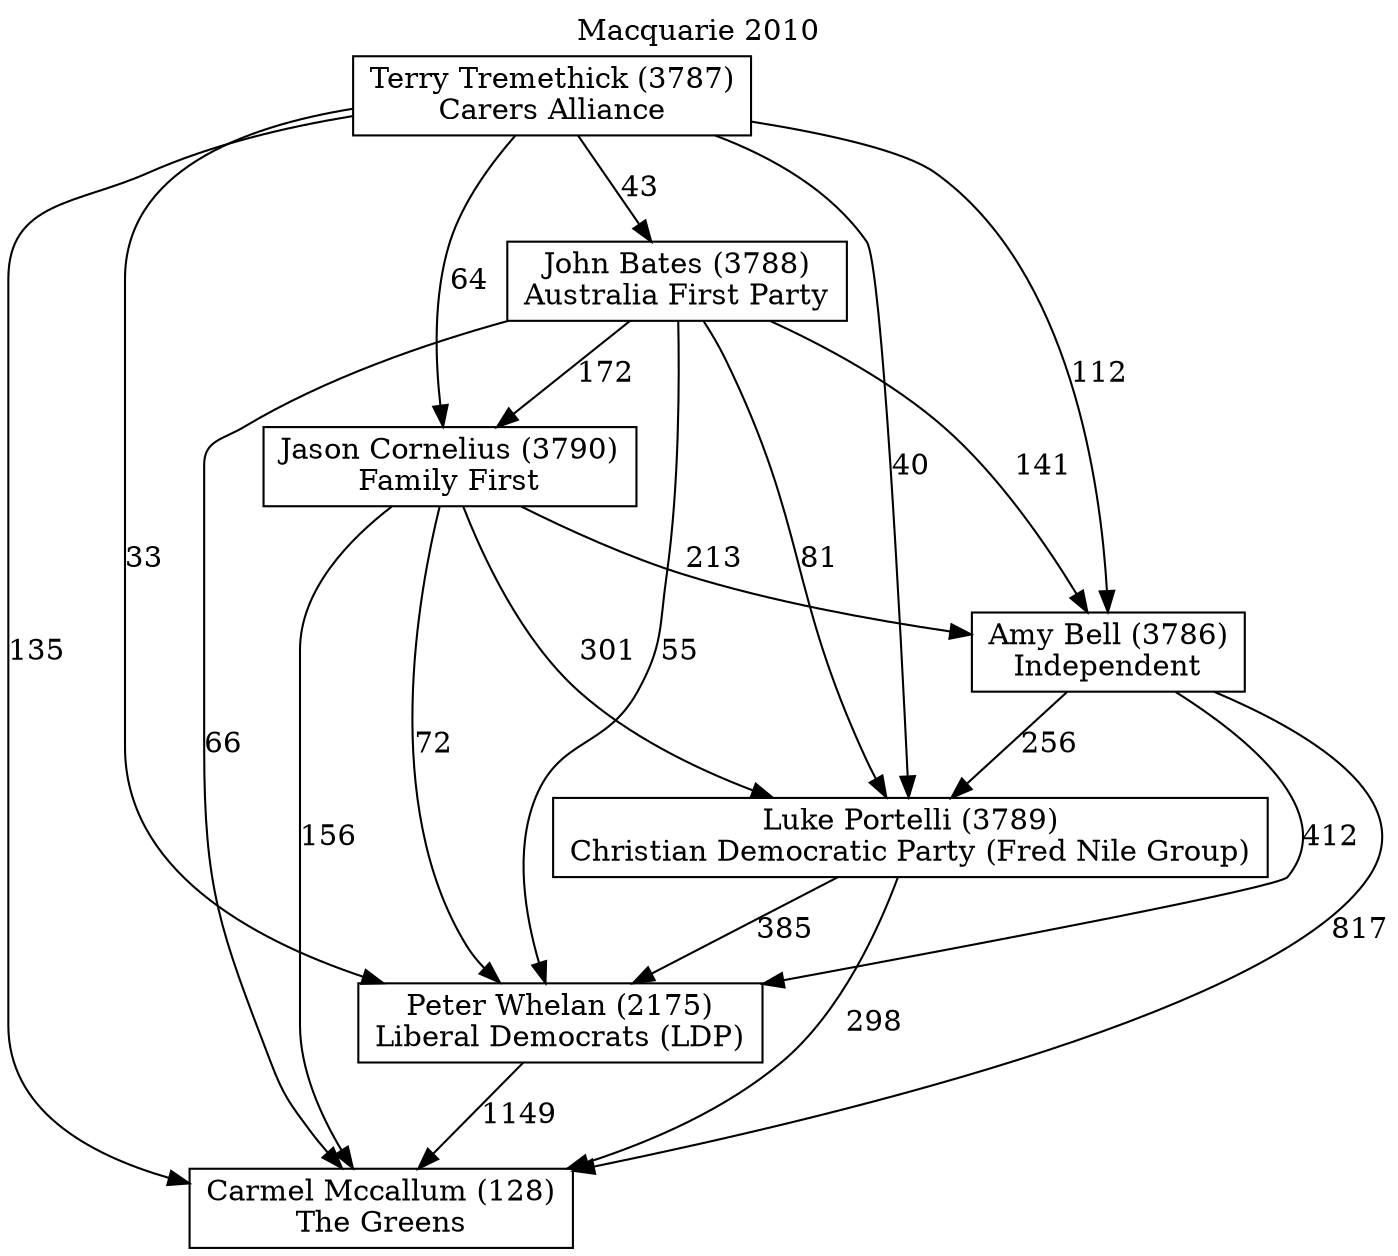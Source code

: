 // House preference flow
digraph "Carmel Mccallum (128)_Macquarie_2010" {
	graph [label="Macquarie 2010" labelloc=t mclimit=10]
	node [shape=box]
	"Carmel Mccallum (128)" [label="Carmel Mccallum (128)
The Greens"]
	"Peter Whelan (2175)" [label="Peter Whelan (2175)
Liberal Democrats (LDP)"]
	"Luke Portelli (3789)" [label="Luke Portelli (3789)
Christian Democratic Party (Fred Nile Group)"]
	"Amy Bell (3786)" [label="Amy Bell (3786)
Independent"]
	"Jason Cornelius (3790)" [label="Jason Cornelius (3790)
Family First"]
	"John Bates (3788)" [label="John Bates (3788)
Australia First Party"]
	"Terry Tremethick (3787)" [label="Terry Tremethick (3787)
Carers Alliance"]
	"Carmel Mccallum (128)" [label="Carmel Mccallum (128)
The Greens"]
	"Luke Portelli (3789)" [label="Luke Portelli (3789)
Christian Democratic Party (Fred Nile Group)"]
	"Amy Bell (3786)" [label="Amy Bell (3786)
Independent"]
	"Jason Cornelius (3790)" [label="Jason Cornelius (3790)
Family First"]
	"John Bates (3788)" [label="John Bates (3788)
Australia First Party"]
	"Terry Tremethick (3787)" [label="Terry Tremethick (3787)
Carers Alliance"]
	"Carmel Mccallum (128)" [label="Carmel Mccallum (128)
The Greens"]
	"Amy Bell (3786)" [label="Amy Bell (3786)
Independent"]
	"Jason Cornelius (3790)" [label="Jason Cornelius (3790)
Family First"]
	"John Bates (3788)" [label="John Bates (3788)
Australia First Party"]
	"Terry Tremethick (3787)" [label="Terry Tremethick (3787)
Carers Alliance"]
	"Carmel Mccallum (128)" [label="Carmel Mccallum (128)
The Greens"]
	"Jason Cornelius (3790)" [label="Jason Cornelius (3790)
Family First"]
	"John Bates (3788)" [label="John Bates (3788)
Australia First Party"]
	"Terry Tremethick (3787)" [label="Terry Tremethick (3787)
Carers Alliance"]
	"Carmel Mccallum (128)" [label="Carmel Mccallum (128)
The Greens"]
	"John Bates (3788)" [label="John Bates (3788)
Australia First Party"]
	"Terry Tremethick (3787)" [label="Terry Tremethick (3787)
Carers Alliance"]
	"Carmel Mccallum (128)" [label="Carmel Mccallum (128)
The Greens"]
	"Terry Tremethick (3787)" [label="Terry Tremethick (3787)
Carers Alliance"]
	"Terry Tremethick (3787)" [label="Terry Tremethick (3787)
Carers Alliance"]
	"John Bates (3788)" [label="John Bates (3788)
Australia First Party"]
	"Terry Tremethick (3787)" [label="Terry Tremethick (3787)
Carers Alliance"]
	"Terry Tremethick (3787)" [label="Terry Tremethick (3787)
Carers Alliance"]
	"Jason Cornelius (3790)" [label="Jason Cornelius (3790)
Family First"]
	"John Bates (3788)" [label="John Bates (3788)
Australia First Party"]
	"Terry Tremethick (3787)" [label="Terry Tremethick (3787)
Carers Alliance"]
	"Jason Cornelius (3790)" [label="Jason Cornelius (3790)
Family First"]
	"Terry Tremethick (3787)" [label="Terry Tremethick (3787)
Carers Alliance"]
	"Terry Tremethick (3787)" [label="Terry Tremethick (3787)
Carers Alliance"]
	"John Bates (3788)" [label="John Bates (3788)
Australia First Party"]
	"Terry Tremethick (3787)" [label="Terry Tremethick (3787)
Carers Alliance"]
	"Terry Tremethick (3787)" [label="Terry Tremethick (3787)
Carers Alliance"]
	"Amy Bell (3786)" [label="Amy Bell (3786)
Independent"]
	"Jason Cornelius (3790)" [label="Jason Cornelius (3790)
Family First"]
	"John Bates (3788)" [label="John Bates (3788)
Australia First Party"]
	"Terry Tremethick (3787)" [label="Terry Tremethick (3787)
Carers Alliance"]
	"Amy Bell (3786)" [label="Amy Bell (3786)
Independent"]
	"John Bates (3788)" [label="John Bates (3788)
Australia First Party"]
	"Terry Tremethick (3787)" [label="Terry Tremethick (3787)
Carers Alliance"]
	"Amy Bell (3786)" [label="Amy Bell (3786)
Independent"]
	"Terry Tremethick (3787)" [label="Terry Tremethick (3787)
Carers Alliance"]
	"Terry Tremethick (3787)" [label="Terry Tremethick (3787)
Carers Alliance"]
	"John Bates (3788)" [label="John Bates (3788)
Australia First Party"]
	"Terry Tremethick (3787)" [label="Terry Tremethick (3787)
Carers Alliance"]
	"Terry Tremethick (3787)" [label="Terry Tremethick (3787)
Carers Alliance"]
	"Jason Cornelius (3790)" [label="Jason Cornelius (3790)
Family First"]
	"John Bates (3788)" [label="John Bates (3788)
Australia First Party"]
	"Terry Tremethick (3787)" [label="Terry Tremethick (3787)
Carers Alliance"]
	"Jason Cornelius (3790)" [label="Jason Cornelius (3790)
Family First"]
	"Terry Tremethick (3787)" [label="Terry Tremethick (3787)
Carers Alliance"]
	"Terry Tremethick (3787)" [label="Terry Tremethick (3787)
Carers Alliance"]
	"John Bates (3788)" [label="John Bates (3788)
Australia First Party"]
	"Terry Tremethick (3787)" [label="Terry Tremethick (3787)
Carers Alliance"]
	"Terry Tremethick (3787)" [label="Terry Tremethick (3787)
Carers Alliance"]
	"Luke Portelli (3789)" [label="Luke Portelli (3789)
Christian Democratic Party (Fred Nile Group)"]
	"Amy Bell (3786)" [label="Amy Bell (3786)
Independent"]
	"Jason Cornelius (3790)" [label="Jason Cornelius (3790)
Family First"]
	"John Bates (3788)" [label="John Bates (3788)
Australia First Party"]
	"Terry Tremethick (3787)" [label="Terry Tremethick (3787)
Carers Alliance"]
	"Luke Portelli (3789)" [label="Luke Portelli (3789)
Christian Democratic Party (Fred Nile Group)"]
	"Jason Cornelius (3790)" [label="Jason Cornelius (3790)
Family First"]
	"John Bates (3788)" [label="John Bates (3788)
Australia First Party"]
	"Terry Tremethick (3787)" [label="Terry Tremethick (3787)
Carers Alliance"]
	"Luke Portelli (3789)" [label="Luke Portelli (3789)
Christian Democratic Party (Fred Nile Group)"]
	"John Bates (3788)" [label="John Bates (3788)
Australia First Party"]
	"Terry Tremethick (3787)" [label="Terry Tremethick (3787)
Carers Alliance"]
	"Luke Portelli (3789)" [label="Luke Portelli (3789)
Christian Democratic Party (Fred Nile Group)"]
	"Terry Tremethick (3787)" [label="Terry Tremethick (3787)
Carers Alliance"]
	"Terry Tremethick (3787)" [label="Terry Tremethick (3787)
Carers Alliance"]
	"John Bates (3788)" [label="John Bates (3788)
Australia First Party"]
	"Terry Tremethick (3787)" [label="Terry Tremethick (3787)
Carers Alliance"]
	"Terry Tremethick (3787)" [label="Terry Tremethick (3787)
Carers Alliance"]
	"Jason Cornelius (3790)" [label="Jason Cornelius (3790)
Family First"]
	"John Bates (3788)" [label="John Bates (3788)
Australia First Party"]
	"Terry Tremethick (3787)" [label="Terry Tremethick (3787)
Carers Alliance"]
	"Jason Cornelius (3790)" [label="Jason Cornelius (3790)
Family First"]
	"Terry Tremethick (3787)" [label="Terry Tremethick (3787)
Carers Alliance"]
	"Terry Tremethick (3787)" [label="Terry Tremethick (3787)
Carers Alliance"]
	"John Bates (3788)" [label="John Bates (3788)
Australia First Party"]
	"Terry Tremethick (3787)" [label="Terry Tremethick (3787)
Carers Alliance"]
	"Terry Tremethick (3787)" [label="Terry Tremethick (3787)
Carers Alliance"]
	"Amy Bell (3786)" [label="Amy Bell (3786)
Independent"]
	"Jason Cornelius (3790)" [label="Jason Cornelius (3790)
Family First"]
	"John Bates (3788)" [label="John Bates (3788)
Australia First Party"]
	"Terry Tremethick (3787)" [label="Terry Tremethick (3787)
Carers Alliance"]
	"Amy Bell (3786)" [label="Amy Bell (3786)
Independent"]
	"John Bates (3788)" [label="John Bates (3788)
Australia First Party"]
	"Terry Tremethick (3787)" [label="Terry Tremethick (3787)
Carers Alliance"]
	"Amy Bell (3786)" [label="Amy Bell (3786)
Independent"]
	"Terry Tremethick (3787)" [label="Terry Tremethick (3787)
Carers Alliance"]
	"Terry Tremethick (3787)" [label="Terry Tremethick (3787)
Carers Alliance"]
	"John Bates (3788)" [label="John Bates (3788)
Australia First Party"]
	"Terry Tremethick (3787)" [label="Terry Tremethick (3787)
Carers Alliance"]
	"Terry Tremethick (3787)" [label="Terry Tremethick (3787)
Carers Alliance"]
	"Jason Cornelius (3790)" [label="Jason Cornelius (3790)
Family First"]
	"John Bates (3788)" [label="John Bates (3788)
Australia First Party"]
	"Terry Tremethick (3787)" [label="Terry Tremethick (3787)
Carers Alliance"]
	"Jason Cornelius (3790)" [label="Jason Cornelius (3790)
Family First"]
	"Terry Tremethick (3787)" [label="Terry Tremethick (3787)
Carers Alliance"]
	"Terry Tremethick (3787)" [label="Terry Tremethick (3787)
Carers Alliance"]
	"John Bates (3788)" [label="John Bates (3788)
Australia First Party"]
	"Terry Tremethick (3787)" [label="Terry Tremethick (3787)
Carers Alliance"]
	"Terry Tremethick (3787)" [label="Terry Tremethick (3787)
Carers Alliance"]
	"Peter Whelan (2175)" [label="Peter Whelan (2175)
Liberal Democrats (LDP)"]
	"Luke Portelli (3789)" [label="Luke Portelli (3789)
Christian Democratic Party (Fred Nile Group)"]
	"Amy Bell (3786)" [label="Amy Bell (3786)
Independent"]
	"Jason Cornelius (3790)" [label="Jason Cornelius (3790)
Family First"]
	"John Bates (3788)" [label="John Bates (3788)
Australia First Party"]
	"Terry Tremethick (3787)" [label="Terry Tremethick (3787)
Carers Alliance"]
	"Peter Whelan (2175)" [label="Peter Whelan (2175)
Liberal Democrats (LDP)"]
	"Amy Bell (3786)" [label="Amy Bell (3786)
Independent"]
	"Jason Cornelius (3790)" [label="Jason Cornelius (3790)
Family First"]
	"John Bates (3788)" [label="John Bates (3788)
Australia First Party"]
	"Terry Tremethick (3787)" [label="Terry Tremethick (3787)
Carers Alliance"]
	"Peter Whelan (2175)" [label="Peter Whelan (2175)
Liberal Democrats (LDP)"]
	"Jason Cornelius (3790)" [label="Jason Cornelius (3790)
Family First"]
	"John Bates (3788)" [label="John Bates (3788)
Australia First Party"]
	"Terry Tremethick (3787)" [label="Terry Tremethick (3787)
Carers Alliance"]
	"Peter Whelan (2175)" [label="Peter Whelan (2175)
Liberal Democrats (LDP)"]
	"John Bates (3788)" [label="John Bates (3788)
Australia First Party"]
	"Terry Tremethick (3787)" [label="Terry Tremethick (3787)
Carers Alliance"]
	"Peter Whelan (2175)" [label="Peter Whelan (2175)
Liberal Democrats (LDP)"]
	"Terry Tremethick (3787)" [label="Terry Tremethick (3787)
Carers Alliance"]
	"Terry Tremethick (3787)" [label="Terry Tremethick (3787)
Carers Alliance"]
	"John Bates (3788)" [label="John Bates (3788)
Australia First Party"]
	"Terry Tremethick (3787)" [label="Terry Tremethick (3787)
Carers Alliance"]
	"Terry Tremethick (3787)" [label="Terry Tremethick (3787)
Carers Alliance"]
	"Jason Cornelius (3790)" [label="Jason Cornelius (3790)
Family First"]
	"John Bates (3788)" [label="John Bates (3788)
Australia First Party"]
	"Terry Tremethick (3787)" [label="Terry Tremethick (3787)
Carers Alliance"]
	"Jason Cornelius (3790)" [label="Jason Cornelius (3790)
Family First"]
	"Terry Tremethick (3787)" [label="Terry Tremethick (3787)
Carers Alliance"]
	"Terry Tremethick (3787)" [label="Terry Tremethick (3787)
Carers Alliance"]
	"John Bates (3788)" [label="John Bates (3788)
Australia First Party"]
	"Terry Tremethick (3787)" [label="Terry Tremethick (3787)
Carers Alliance"]
	"Terry Tremethick (3787)" [label="Terry Tremethick (3787)
Carers Alliance"]
	"Amy Bell (3786)" [label="Amy Bell (3786)
Independent"]
	"Jason Cornelius (3790)" [label="Jason Cornelius (3790)
Family First"]
	"John Bates (3788)" [label="John Bates (3788)
Australia First Party"]
	"Terry Tremethick (3787)" [label="Terry Tremethick (3787)
Carers Alliance"]
	"Amy Bell (3786)" [label="Amy Bell (3786)
Independent"]
	"John Bates (3788)" [label="John Bates (3788)
Australia First Party"]
	"Terry Tremethick (3787)" [label="Terry Tremethick (3787)
Carers Alliance"]
	"Amy Bell (3786)" [label="Amy Bell (3786)
Independent"]
	"Terry Tremethick (3787)" [label="Terry Tremethick (3787)
Carers Alliance"]
	"Terry Tremethick (3787)" [label="Terry Tremethick (3787)
Carers Alliance"]
	"John Bates (3788)" [label="John Bates (3788)
Australia First Party"]
	"Terry Tremethick (3787)" [label="Terry Tremethick (3787)
Carers Alliance"]
	"Terry Tremethick (3787)" [label="Terry Tremethick (3787)
Carers Alliance"]
	"Jason Cornelius (3790)" [label="Jason Cornelius (3790)
Family First"]
	"John Bates (3788)" [label="John Bates (3788)
Australia First Party"]
	"Terry Tremethick (3787)" [label="Terry Tremethick (3787)
Carers Alliance"]
	"Jason Cornelius (3790)" [label="Jason Cornelius (3790)
Family First"]
	"Terry Tremethick (3787)" [label="Terry Tremethick (3787)
Carers Alliance"]
	"Terry Tremethick (3787)" [label="Terry Tremethick (3787)
Carers Alliance"]
	"John Bates (3788)" [label="John Bates (3788)
Australia First Party"]
	"Terry Tremethick (3787)" [label="Terry Tremethick (3787)
Carers Alliance"]
	"Terry Tremethick (3787)" [label="Terry Tremethick (3787)
Carers Alliance"]
	"Luke Portelli (3789)" [label="Luke Portelli (3789)
Christian Democratic Party (Fred Nile Group)"]
	"Amy Bell (3786)" [label="Amy Bell (3786)
Independent"]
	"Jason Cornelius (3790)" [label="Jason Cornelius (3790)
Family First"]
	"John Bates (3788)" [label="John Bates (3788)
Australia First Party"]
	"Terry Tremethick (3787)" [label="Terry Tremethick (3787)
Carers Alliance"]
	"Luke Portelli (3789)" [label="Luke Portelli (3789)
Christian Democratic Party (Fred Nile Group)"]
	"Jason Cornelius (3790)" [label="Jason Cornelius (3790)
Family First"]
	"John Bates (3788)" [label="John Bates (3788)
Australia First Party"]
	"Terry Tremethick (3787)" [label="Terry Tremethick (3787)
Carers Alliance"]
	"Luke Portelli (3789)" [label="Luke Portelli (3789)
Christian Democratic Party (Fred Nile Group)"]
	"John Bates (3788)" [label="John Bates (3788)
Australia First Party"]
	"Terry Tremethick (3787)" [label="Terry Tremethick (3787)
Carers Alliance"]
	"Luke Portelli (3789)" [label="Luke Portelli (3789)
Christian Democratic Party (Fred Nile Group)"]
	"Terry Tremethick (3787)" [label="Terry Tremethick (3787)
Carers Alliance"]
	"Terry Tremethick (3787)" [label="Terry Tremethick (3787)
Carers Alliance"]
	"John Bates (3788)" [label="John Bates (3788)
Australia First Party"]
	"Terry Tremethick (3787)" [label="Terry Tremethick (3787)
Carers Alliance"]
	"Terry Tremethick (3787)" [label="Terry Tremethick (3787)
Carers Alliance"]
	"Jason Cornelius (3790)" [label="Jason Cornelius (3790)
Family First"]
	"John Bates (3788)" [label="John Bates (3788)
Australia First Party"]
	"Terry Tremethick (3787)" [label="Terry Tremethick (3787)
Carers Alliance"]
	"Jason Cornelius (3790)" [label="Jason Cornelius (3790)
Family First"]
	"Terry Tremethick (3787)" [label="Terry Tremethick (3787)
Carers Alliance"]
	"Terry Tremethick (3787)" [label="Terry Tremethick (3787)
Carers Alliance"]
	"John Bates (3788)" [label="John Bates (3788)
Australia First Party"]
	"Terry Tremethick (3787)" [label="Terry Tremethick (3787)
Carers Alliance"]
	"Terry Tremethick (3787)" [label="Terry Tremethick (3787)
Carers Alliance"]
	"Amy Bell (3786)" [label="Amy Bell (3786)
Independent"]
	"Jason Cornelius (3790)" [label="Jason Cornelius (3790)
Family First"]
	"John Bates (3788)" [label="John Bates (3788)
Australia First Party"]
	"Terry Tremethick (3787)" [label="Terry Tremethick (3787)
Carers Alliance"]
	"Amy Bell (3786)" [label="Amy Bell (3786)
Independent"]
	"John Bates (3788)" [label="John Bates (3788)
Australia First Party"]
	"Terry Tremethick (3787)" [label="Terry Tremethick (3787)
Carers Alliance"]
	"Amy Bell (3786)" [label="Amy Bell (3786)
Independent"]
	"Terry Tremethick (3787)" [label="Terry Tremethick (3787)
Carers Alliance"]
	"Terry Tremethick (3787)" [label="Terry Tremethick (3787)
Carers Alliance"]
	"John Bates (3788)" [label="John Bates (3788)
Australia First Party"]
	"Terry Tremethick (3787)" [label="Terry Tremethick (3787)
Carers Alliance"]
	"Terry Tremethick (3787)" [label="Terry Tremethick (3787)
Carers Alliance"]
	"Jason Cornelius (3790)" [label="Jason Cornelius (3790)
Family First"]
	"John Bates (3788)" [label="John Bates (3788)
Australia First Party"]
	"Terry Tremethick (3787)" [label="Terry Tremethick (3787)
Carers Alliance"]
	"Jason Cornelius (3790)" [label="Jason Cornelius (3790)
Family First"]
	"Terry Tremethick (3787)" [label="Terry Tremethick (3787)
Carers Alliance"]
	"Terry Tremethick (3787)" [label="Terry Tremethick (3787)
Carers Alliance"]
	"John Bates (3788)" [label="John Bates (3788)
Australia First Party"]
	"Terry Tremethick (3787)" [label="Terry Tremethick (3787)
Carers Alliance"]
	"Terry Tremethick (3787)" [label="Terry Tremethick (3787)
Carers Alliance"]
	"Peter Whelan (2175)" -> "Carmel Mccallum (128)" [label=1149]
	"Luke Portelli (3789)" -> "Peter Whelan (2175)" [label=385]
	"Amy Bell (3786)" -> "Luke Portelli (3789)" [label=256]
	"Jason Cornelius (3790)" -> "Amy Bell (3786)" [label=213]
	"John Bates (3788)" -> "Jason Cornelius (3790)" [label=172]
	"Terry Tremethick (3787)" -> "John Bates (3788)" [label=43]
	"Luke Portelli (3789)" -> "Carmel Mccallum (128)" [label=298]
	"Amy Bell (3786)" -> "Carmel Mccallum (128)" [label=817]
	"Jason Cornelius (3790)" -> "Carmel Mccallum (128)" [label=156]
	"John Bates (3788)" -> "Carmel Mccallum (128)" [label=66]
	"Terry Tremethick (3787)" -> "Carmel Mccallum (128)" [label=135]
	"Terry Tremethick (3787)" -> "Jason Cornelius (3790)" [label=64]
	"John Bates (3788)" -> "Amy Bell (3786)" [label=141]
	"Terry Tremethick (3787)" -> "Amy Bell (3786)" [label=112]
	"Jason Cornelius (3790)" -> "Luke Portelli (3789)" [label=301]
	"John Bates (3788)" -> "Luke Portelli (3789)" [label=81]
	"Terry Tremethick (3787)" -> "Luke Portelli (3789)" [label=40]
	"Amy Bell (3786)" -> "Peter Whelan (2175)" [label=412]
	"Jason Cornelius (3790)" -> "Peter Whelan (2175)" [label=72]
	"John Bates (3788)" -> "Peter Whelan (2175)" [label=55]
	"Terry Tremethick (3787)" -> "Peter Whelan (2175)" [label=33]
}
